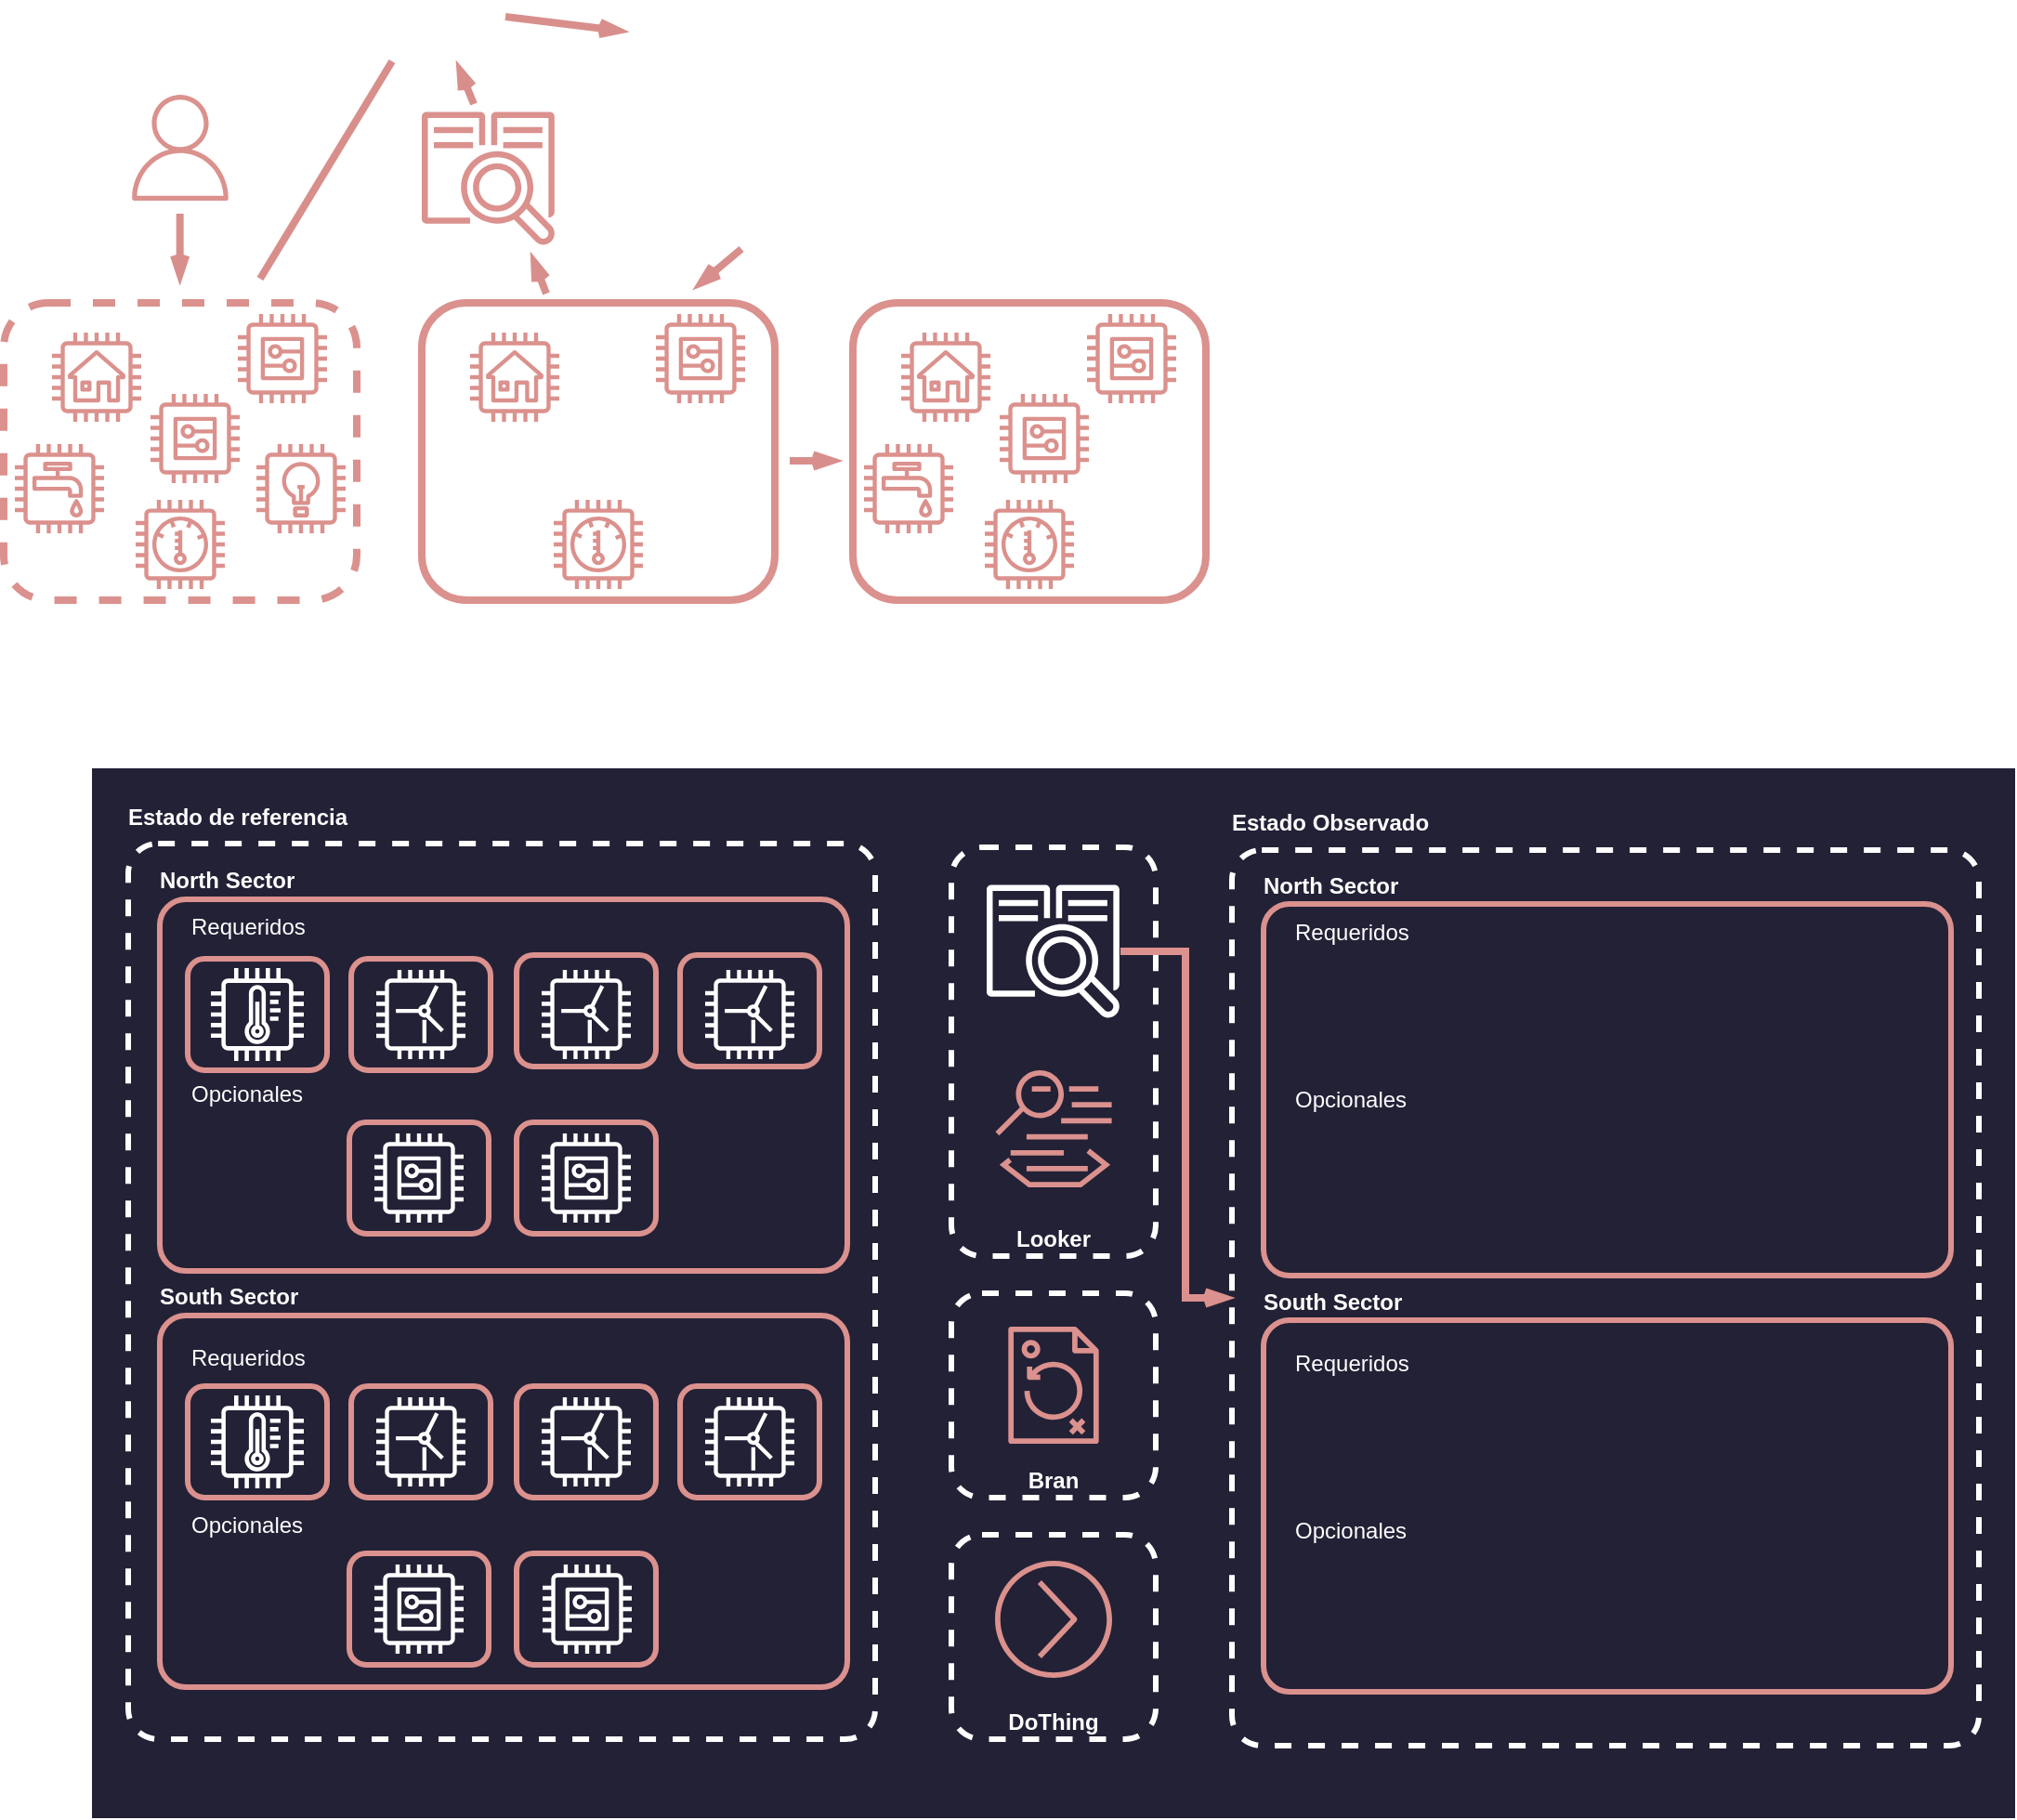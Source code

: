 <mxfile version="22.1.21" type="device">
  <diagram name="Page-1" id="UgkzKDdlbD2YLOSZ790F">
    <mxGraphModel dx="345" dy="756" grid="0" gridSize="10" guides="1" tooltips="1" connect="1" arrows="1" fold="1" page="1" pageScale="1" pageWidth="850" pageHeight="1100" math="0" shadow="0">
      <root>
        <mxCell id="0" />
        <mxCell id="1" parent="0" />
        <mxCell id="WaaS-qGKVErQEOPKYESH-2" value="" style="group;fillColor=#232136;strokeColor=#232136;strokeWidth=25;container=0;movable=0;resizable=0;rotatable=0;deletable=0;editable=0;locked=1;connectable=0;" parent="1" vertex="1" connectable="0">
          <mxGeometry x="950" y="440" width="1010" height="540" as="geometry" />
        </mxCell>
        <mxCell id="3aSCwRJMT3F2lno_R7aL-35" value="Looker" style="rounded=1;whiteSpace=wrap;html=1;dashed=1;labelBackgroundColor=none;strokeColor=#FFFFFF;strokeWidth=3;align=center;verticalAlign=bottom;fontFamily=Helvetica;fontSize=12;fontColor=#FFFFFF;fillColor=none;fontStyle=1" parent="1" vertex="1">
          <mxGeometry x="1400" y="470" width="110" height="220" as="geometry" />
        </mxCell>
        <mxCell id="3q7vbKJiPKWtNffgqGiN-1" style="edgeStyle=orthogonalEdgeStyle;rounded=0;orthogonalLoop=1;jettySize=auto;html=1;entryX=0;entryY=0.5;entryDx=0;entryDy=0;strokeWidth=4;endArrow=openThin;endFill=0;strokeColor=#DB918D;" edge="1" parent="1" source="9AoiroFoVsxQzHGqrJnJ-85" target="9AoiroFoVsxQzHGqrJnJ-2">
          <mxGeometry relative="1" as="geometry">
            <Array as="points">
              <mxPoint x="1526" y="526" />
              <mxPoint x="1526" y="713" />
            </Array>
          </mxGeometry>
        </mxCell>
        <mxCell id="9AoiroFoVsxQzHGqrJnJ-85" value="" style="sketch=0;outlineConnect=0;fontColor=#FFFFFF;gradientColor=none;fillColor=default;strokeColor=none;dashed=0;verticalLabelPosition=bottom;verticalAlign=top;align=center;html=1;fontSize=12;fontStyle=0;aspect=fixed;shape=mxgraph.aws4.application_discovery_service_aws_agentless_collector;rotation=0;container=0;flipV=0;" parent="1" vertex="1">
          <mxGeometry x="1419" y="490" width="72" height="72" as="geometry" />
        </mxCell>
        <mxCell id="3aSCwRJMT3F2lno_R7aL-1" value="" style="group" parent="1" vertex="1" connectable="0">
          <mxGeometry x="1549" y="442.5" width="404" height="511" as="geometry" />
        </mxCell>
        <mxCell id="9AoiroFoVsxQzHGqrJnJ-2" value="" style="rounded=1;whiteSpace=wrap;html=1;labelBackgroundColor=none;strokeColor=#FFFFFF;strokeWidth=3;align=left;verticalAlign=top;fontFamily=Helvetica;fontSize=12;fontColor=#FFFFFF;fillColor=none;arcSize=4;dashed=1;" parent="3aSCwRJMT3F2lno_R7aL-1" vertex="1">
          <mxGeometry x="2" y="29" width="402" height="482" as="geometry" />
        </mxCell>
        <mxCell id="9AoiroFoVsxQzHGqrJnJ-78" value="&lt;div style=&quot;text-align: center;&quot;&gt;&lt;span style=&quot;background-color: initial;&quot;&gt;&lt;b&gt;Estado Observado&lt;/b&gt;&lt;/span&gt;&lt;/div&gt;&lt;div style=&quot;text-align: center;&quot;&gt;&lt;span style=&quot;background-color: initial;&quot;&gt;&lt;b&gt;&lt;br&gt;&lt;/b&gt;&lt;/span&gt;&lt;/div&gt;" style="text;whiteSpace=wrap;html=1;fontSize=12;fontFamily=Helvetica;fontColor=#FFFFFF;container=0;" parent="3aSCwRJMT3F2lno_R7aL-1" vertex="1">
          <mxGeometry width="160" height="40" as="geometry" />
        </mxCell>
        <mxCell id="9AoiroFoVsxQzHGqrJnJ-134" value="" style="group" parent="3aSCwRJMT3F2lno_R7aL-1" vertex="1" connectable="0">
          <mxGeometry x="17" y="34" width="372" height="448" as="geometry" />
        </mxCell>
        <mxCell id="9AoiroFoVsxQzHGqrJnJ-125" value="Opcionales" style="text;html=1;strokeColor=none;fillColor=none;align=left;verticalAlign=middle;whiteSpace=wrap;rounded=0;fontSize=12;fontFamily=Helvetica;fontColor=#FFFFFF;container=0;" parent="9AoiroFoVsxQzHGqrJnJ-134" vertex="1">
          <mxGeometry x="17" y="346" width="75" height="30" as="geometry" />
        </mxCell>
        <mxCell id="9AoiroFoVsxQzHGqrJnJ-126" value="Requeridos" style="text;html=1;strokeColor=none;fillColor=none;align=left;verticalAlign=middle;whiteSpace=wrap;rounded=0;fontSize=12;fontFamily=Helvetica;fontColor=#FFFFFF;container=0;" parent="9AoiroFoVsxQzHGqrJnJ-134" vertex="1">
          <mxGeometry x="17" y="256" width="75" height="30" as="geometry" />
        </mxCell>
        <mxCell id="9AoiroFoVsxQzHGqrJnJ-127" value="" style="rounded=1;whiteSpace=wrap;html=1;labelBackgroundColor=none;strokeColor=#DB918D;strokeWidth=3;align=left;verticalAlign=top;fontFamily=Helvetica;fontSize=12;fontColor=#FFFFFF;fillColor=none;arcSize=7;container=0;" parent="9AoiroFoVsxQzHGqrJnJ-134" vertex="1">
          <mxGeometry x="2" y="248" width="370" height="200" as="geometry" />
        </mxCell>
        <mxCell id="9AoiroFoVsxQzHGqrJnJ-128" value="&lt;b style=&quot;border-color: var(--border-color); color: rgb(255, 255, 255); font-family: Helvetica; font-size: 12px; font-style: normal; font-variant-ligatures: normal; font-variant-caps: normal; letter-spacing: normal; orphans: 2; text-align: center; text-indent: 0px; text-transform: none; widows: 2; word-spacing: 0px; -webkit-text-stroke-width: 0px; text-decoration-thickness: initial; text-decoration-style: initial; text-decoration-color: initial;&quot;&gt;South Sector&lt;/b&gt;" style="text;whiteSpace=wrap;html=1;fontSize=12;fontFamily=Helvetica;fontColor=#FFFFFF;container=0;" parent="9AoiroFoVsxQzHGqrJnJ-134" vertex="1">
          <mxGeometry y="224" width="110" height="40" as="geometry" />
        </mxCell>
        <mxCell id="9AoiroFoVsxQzHGqrJnJ-129" value="" style="rounded=1;whiteSpace=wrap;html=1;labelBackgroundColor=none;strokeColor=#DB918D;strokeWidth=3;align=left;verticalAlign=top;fontFamily=Helvetica;fontSize=12;fontColor=#FFFFFF;fillColor=none;arcSize=7;container=0;" parent="9AoiroFoVsxQzHGqrJnJ-134" vertex="1">
          <mxGeometry x="2" y="24" width="370" height="200" as="geometry" />
        </mxCell>
        <mxCell id="9AoiroFoVsxQzHGqrJnJ-130" value="Opcionales" style="text;html=1;strokeColor=none;fillColor=none;align=left;verticalAlign=middle;whiteSpace=wrap;rounded=0;fontSize=12;fontFamily=Helvetica;fontColor=#FFFFFF;container=0;" parent="9AoiroFoVsxQzHGqrJnJ-134" vertex="1">
          <mxGeometry x="17" y="114" width="75" height="30" as="geometry" />
        </mxCell>
        <mxCell id="9AoiroFoVsxQzHGqrJnJ-131" value="Requeridos" style="text;html=1;strokeColor=none;fillColor=none;align=left;verticalAlign=middle;whiteSpace=wrap;rounded=0;fontSize=12;fontFamily=Helvetica;fontColor=#FFFFFF;container=0;" parent="9AoiroFoVsxQzHGqrJnJ-134" vertex="1">
          <mxGeometry x="17" y="24" width="75" height="30" as="geometry" />
        </mxCell>
        <mxCell id="9AoiroFoVsxQzHGqrJnJ-132" value="&lt;b style=&quot;border-color: var(--border-color); color: rgb(255, 255, 255); font-family: Helvetica; font-size: 12px; font-style: normal; font-variant-ligatures: normal; font-variant-caps: normal; letter-spacing: normal; orphans: 2; text-align: center; text-indent: 0px; text-transform: none; widows: 2; word-spacing: 0px; -webkit-text-stroke-width: 0px; text-decoration-thickness: initial; text-decoration-style: initial; text-decoration-color: initial;&quot;&gt;North Sector&lt;/b&gt;" style="text;whiteSpace=wrap;html=1;fontSize=12;fontFamily=Helvetica;fontColor=#FFFFFF;container=0;" parent="9AoiroFoVsxQzHGqrJnJ-134" vertex="1">
          <mxGeometry width="110" height="40" as="geometry" />
        </mxCell>
        <mxCell id="3aSCwRJMT3F2lno_R7aL-2" value="" style="group" parent="1" vertex="1" connectable="0">
          <mxGeometry x="955" y="440" width="404" height="510" as="geometry" />
        </mxCell>
        <mxCell id="WaaS-qGKVErQEOPKYESH-108" value="" style="rounded=1;whiteSpace=wrap;html=1;labelBackgroundColor=none;strokeColor=#FFFFFF;strokeWidth=3;align=left;verticalAlign=top;fontFamily=Helvetica;fontSize=12;fontColor=#FFFFFF;fillColor=none;arcSize=4;dashed=1;container=0;" parent="3aSCwRJMT3F2lno_R7aL-2" vertex="1">
          <mxGeometry x="2" y="28" width="402" height="482" as="geometry" />
        </mxCell>
        <mxCell id="WaaS-qGKVErQEOPKYESH-149" value="&lt;div style=&quot;text-align: center;&quot;&gt;&lt;span style=&quot;background-color: initial;&quot;&gt;&lt;b&gt;Estado de referencia&lt;/b&gt;&lt;/span&gt;&lt;/div&gt;" style="text;whiteSpace=wrap;html=1;fontSize=12;fontFamily=Helvetica;fontColor=#FFFFFF;container=0;" parent="3aSCwRJMT3F2lno_R7aL-2" vertex="1">
          <mxGeometry width="160" height="40" as="geometry" />
        </mxCell>
        <mxCell id="9AoiroFoVsxQzHGqrJnJ-135" value="" style="group" parent="3aSCwRJMT3F2lno_R7aL-2" vertex="1" connectable="0">
          <mxGeometry x="17" y="34" width="372" height="448" as="geometry" />
        </mxCell>
        <mxCell id="WaaS-qGKVErQEOPKYESH-105" value="&lt;b style=&quot;border-color: var(--border-color); color: rgb(255, 255, 255); font-family: Helvetica; font-size: 12px; font-style: normal; font-variant-ligatures: normal; font-variant-caps: normal; letter-spacing: normal; orphans: 2; text-align: center; text-indent: 0px; text-transform: none; widows: 2; word-spacing: 0px; -webkit-text-stroke-width: 0px; text-decoration-thickness: initial; text-decoration-style: initial; text-decoration-color: initial;&quot;&gt;North Sector&lt;/b&gt;" style="text;whiteSpace=wrap;html=1;fontSize=12;fontFamily=Helvetica;fontColor=#FFFFFF;container=0;" parent="9AoiroFoVsxQzHGqrJnJ-135" vertex="1">
          <mxGeometry width="110" height="40" as="geometry" />
        </mxCell>
        <mxCell id="WaaS-qGKVErQEOPKYESH-106" value="&lt;b style=&quot;border-color: var(--border-color); color: rgb(255, 255, 255); font-family: Helvetica; font-size: 12px; font-style: normal; font-variant-ligatures: normal; font-variant-caps: normal; letter-spacing: normal; orphans: 2; text-align: center; text-indent: 0px; text-transform: none; widows: 2; word-spacing: 0px; -webkit-text-stroke-width: 0px; text-decoration-thickness: initial; text-decoration-style: initial; text-decoration-color: initial;&quot;&gt;South Sector&lt;/b&gt;" style="text;whiteSpace=wrap;html=1;fontSize=12;fontFamily=Helvetica;fontColor=#FFFFFF;container=0;" parent="9AoiroFoVsxQzHGqrJnJ-135" vertex="1">
          <mxGeometry y="224" width="110" height="40" as="geometry" />
        </mxCell>
        <mxCell id="WaaS-qGKVErQEOPKYESH-18" value="" style="rounded=1;whiteSpace=wrap;html=1;labelBackgroundColor=none;strokeColor=#DB918D;strokeWidth=3;align=left;verticalAlign=top;fontFamily=Helvetica;fontSize=12;fontColor=#FFFFFF;fillColor=none;arcSize=7;container=0;" parent="9AoiroFoVsxQzHGqrJnJ-135" vertex="1">
          <mxGeometry x="2" y="24" width="370" height="200" as="geometry" />
        </mxCell>
        <mxCell id="WaaS-qGKVErQEOPKYESH-21" value="" style="rounded=1;whiteSpace=wrap;html=1;labelBackgroundColor=none;strokeColor=#DB918D;strokeWidth=3;align=left;verticalAlign=top;fontFamily=Helvetica;fontSize=12;fontColor=#FFFFFF;fillColor=none;container=0;" parent="9AoiroFoVsxQzHGqrJnJ-135" vertex="1">
          <mxGeometry x="194" y="144" width="75" height="60" as="geometry" />
        </mxCell>
        <mxCell id="WaaS-qGKVErQEOPKYESH-22" value="" style="rounded=1;whiteSpace=wrap;html=1;labelBackgroundColor=none;strokeColor=#DB918D;strokeWidth=3;align=left;verticalAlign=top;fontFamily=Helvetica;fontSize=12;fontColor=#FFFFFF;fillColor=none;container=0;" parent="9AoiroFoVsxQzHGqrJnJ-135" vertex="1">
          <mxGeometry x="104" y="144" width="75" height="60" as="geometry" />
        </mxCell>
        <mxCell id="WaaS-qGKVErQEOPKYESH-27" value="" style="rounded=1;whiteSpace=wrap;html=1;labelBackgroundColor=none;strokeColor=#DB918D;strokeWidth=3;align=left;verticalAlign=top;fontFamily=Helvetica;fontSize=12;fontColor=#FFFFFF;fillColor=none;container=0;" parent="9AoiroFoVsxQzHGqrJnJ-135" vertex="1">
          <mxGeometry x="105" y="56" width="75" height="60" as="geometry" />
        </mxCell>
        <mxCell id="WaaS-qGKVErQEOPKYESH-28" value="" style="rounded=1;whiteSpace=wrap;html=1;labelBackgroundColor=none;strokeColor=#DB918D;strokeWidth=3;align=left;verticalAlign=top;fontFamily=Helvetica;fontSize=12;fontColor=#FFFFFF;fillColor=none;container=0;" parent="9AoiroFoVsxQzHGqrJnJ-135" vertex="1">
          <mxGeometry x="17" y="56" width="75" height="60" as="geometry" />
        </mxCell>
        <mxCell id="WaaS-qGKVErQEOPKYESH-29" value="" style="rounded=1;whiteSpace=wrap;html=1;labelBackgroundColor=none;strokeColor=#DB918D;strokeWidth=3;align=left;verticalAlign=top;fontFamily=Helvetica;fontSize=12;fontColor=#FFFFFF;fillColor=none;container=0;" parent="9AoiroFoVsxQzHGqrJnJ-135" vertex="1">
          <mxGeometry x="194" y="54" width="75" height="60" as="geometry" />
        </mxCell>
        <mxCell id="WaaS-qGKVErQEOPKYESH-30" value="" style="rounded=1;whiteSpace=wrap;html=1;labelBackgroundColor=none;strokeColor=#DB918D;strokeWidth=3;align=left;verticalAlign=top;fontFamily=Helvetica;fontSize=12;fontColor=#FFFFFF;fillColor=none;container=0;" parent="9AoiroFoVsxQzHGqrJnJ-135" vertex="1">
          <mxGeometry x="282" y="54" width="75" height="60" as="geometry" />
        </mxCell>
        <mxCell id="WaaS-qGKVErQEOPKYESH-31" value="Requeridos" style="text;html=1;strokeColor=none;fillColor=none;align=left;verticalAlign=middle;whiteSpace=wrap;rounded=0;fontSize=12;fontFamily=Helvetica;fontColor=#FFFFFF;container=0;" parent="9AoiroFoVsxQzHGqrJnJ-135" vertex="1">
          <mxGeometry x="17" y="24" width="75" height="30" as="geometry" />
        </mxCell>
        <mxCell id="WaaS-qGKVErQEOPKYESH-32" value="Opcionales" style="text;html=1;strokeColor=none;fillColor=none;align=left;verticalAlign=middle;whiteSpace=wrap;rounded=0;fontSize=12;fontFamily=Helvetica;fontColor=#FFFFFF;container=0;" parent="9AoiroFoVsxQzHGqrJnJ-135" vertex="1">
          <mxGeometry x="17" y="114" width="75" height="30" as="geometry" />
        </mxCell>
        <mxCell id="WaaS-qGKVErQEOPKYESH-81" value="" style="sketch=0;outlineConnect=0;dashed=0;verticalLabelPosition=bottom;verticalAlign=top;align=center;html=1;fontSize=12;fontStyle=0;aspect=fixed;pointerEvents=1;shape=mxgraph.aws4.iot_thing_temperature_sensor;rounded=1;labelBackgroundColor=none;strokeWidth=3;fontFamily=Helvetica;container=0;" parent="9AoiroFoVsxQzHGqrJnJ-135" vertex="1">
          <mxGeometry x="29.5" y="61" width="50" height="50" as="geometry" />
        </mxCell>
        <mxCell id="WaaS-qGKVErQEOPKYESH-86" value="" style="sketch=0;outlineConnect=0;fontColor=#232F3E;gradientColor=none;strokeColor=#FFFFFF;fillColor=none;dashed=0;verticalLabelPosition=bottom;verticalAlign=top;align=center;html=1;fontSize=12;fontStyle=0;aspect=fixed;shape=mxgraph.aws4.resourceIcon;resIcon=mxgraph.aws4.windfarm;rounded=1;labelBackgroundColor=none;strokeWidth=3;fontFamily=Helvetica;container=0;" parent="9AoiroFoVsxQzHGqrJnJ-135" vertex="1">
          <mxGeometry x="112.5" y="56" width="60" height="60" as="geometry" />
        </mxCell>
        <mxCell id="WaaS-qGKVErQEOPKYESH-87" value="" style="sketch=0;outlineConnect=0;fontColor=#232F3E;gradientColor=none;strokeColor=#FFFFFF;fillColor=none;dashed=0;verticalLabelPosition=bottom;verticalAlign=top;align=center;html=1;fontSize=12;fontStyle=0;aspect=fixed;shape=mxgraph.aws4.resourceIcon;resIcon=mxgraph.aws4.windfarm;rounded=1;labelBackgroundColor=none;strokeWidth=3;fontFamily=Helvetica;container=0;" parent="9AoiroFoVsxQzHGqrJnJ-135" vertex="1">
          <mxGeometry x="201.5" y="56" width="60" height="60" as="geometry" />
        </mxCell>
        <mxCell id="WaaS-qGKVErQEOPKYESH-88" value="" style="sketch=0;outlineConnect=0;fontColor=#232F3E;gradientColor=none;strokeColor=#FFFFFF;fillColor=none;dashed=0;verticalLabelPosition=bottom;verticalAlign=top;align=center;html=1;fontSize=12;fontStyle=0;aspect=fixed;shape=mxgraph.aws4.resourceIcon;resIcon=mxgraph.aws4.windfarm;rounded=1;labelBackgroundColor=none;strokeWidth=3;fontFamily=Helvetica;container=0;" parent="9AoiroFoVsxQzHGqrJnJ-135" vertex="1">
          <mxGeometry x="289.5" y="56" width="60" height="60" as="geometry" />
        </mxCell>
        <mxCell id="WaaS-qGKVErQEOPKYESH-95" value="" style="sketch=0;outlineConnect=0;fontColor=#232F3E;gradientColor=none;strokeColor=#FFFFFF;fillColor=none;dashed=0;verticalLabelPosition=bottom;verticalAlign=top;align=center;html=1;fontSize=12;fontStyle=0;aspect=fixed;shape=mxgraph.aws4.resourceIcon;resIcon=mxgraph.aws4.generic;rounded=1;labelBackgroundColor=none;strokeWidth=3;fontFamily=Helvetica;container=0;" parent="9AoiroFoVsxQzHGqrJnJ-135" vertex="1">
          <mxGeometry x="111.5" y="144" width="60" height="60" as="geometry" />
        </mxCell>
        <mxCell id="WaaS-qGKVErQEOPKYESH-96" value="" style="sketch=0;outlineConnect=0;fontColor=#232F3E;gradientColor=none;strokeColor=#FFFFFF;fillColor=none;dashed=0;verticalLabelPosition=bottom;verticalAlign=top;align=center;html=1;fontSize=12;fontStyle=0;aspect=fixed;shape=mxgraph.aws4.resourceIcon;resIcon=mxgraph.aws4.generic;rounded=1;labelBackgroundColor=none;strokeWidth=3;fontFamily=Helvetica;container=0;" parent="9AoiroFoVsxQzHGqrJnJ-135" vertex="1">
          <mxGeometry x="201.5" y="144" width="60" height="60" as="geometry" />
        </mxCell>
        <mxCell id="WaaS-qGKVErQEOPKYESH-69" value="" style="rounded=1;whiteSpace=wrap;html=1;labelBackgroundColor=none;strokeColor=#DB918D;strokeWidth=3;align=left;verticalAlign=top;fontFamily=Helvetica;fontSize=12;fontColor=#FFFFFF;fillColor=none;arcSize=7;container=0;" parent="9AoiroFoVsxQzHGqrJnJ-135" vertex="1">
          <mxGeometry x="2" y="248" width="370" height="200" as="geometry" />
        </mxCell>
        <mxCell id="WaaS-qGKVErQEOPKYESH-71" value="" style="rounded=1;whiteSpace=wrap;html=1;labelBackgroundColor=none;strokeColor=#DB918D;strokeWidth=3;align=left;verticalAlign=top;fontFamily=Helvetica;fontSize=12;fontColor=#FFFFFF;fillColor=none;container=0;" parent="9AoiroFoVsxQzHGqrJnJ-135" vertex="1">
          <mxGeometry x="194" y="376" width="75" height="60" as="geometry" />
        </mxCell>
        <mxCell id="WaaS-qGKVErQEOPKYESH-72" value="" style="rounded=1;whiteSpace=wrap;html=1;labelBackgroundColor=none;strokeColor=#DB918D;strokeWidth=3;align=left;verticalAlign=top;fontFamily=Helvetica;fontSize=12;fontColor=#FFFFFF;fillColor=none;container=0;" parent="9AoiroFoVsxQzHGqrJnJ-135" vertex="1">
          <mxGeometry x="104" y="376" width="75" height="60" as="geometry" />
        </mxCell>
        <mxCell id="WaaS-qGKVErQEOPKYESH-74" value="" style="rounded=1;whiteSpace=wrap;html=1;labelBackgroundColor=none;strokeColor=#DB918D;strokeWidth=3;align=left;verticalAlign=top;fontFamily=Helvetica;fontSize=12;fontColor=#FFFFFF;fillColor=none;container=0;" parent="9AoiroFoVsxQzHGqrJnJ-135" vertex="1">
          <mxGeometry x="17" y="286" width="75" height="60" as="geometry" />
        </mxCell>
        <mxCell id="WaaS-qGKVErQEOPKYESH-75" value="" style="rounded=1;whiteSpace=wrap;html=1;labelBackgroundColor=none;strokeColor=#DB918D;strokeWidth=3;align=left;verticalAlign=top;fontFamily=Helvetica;fontSize=12;fontColor=#FFFFFF;fillColor=none;container=0;" parent="9AoiroFoVsxQzHGqrJnJ-135" vertex="1">
          <mxGeometry x="105" y="286" width="75" height="60" as="geometry" />
        </mxCell>
        <mxCell id="WaaS-qGKVErQEOPKYESH-76" value="" style="rounded=1;whiteSpace=wrap;html=1;labelBackgroundColor=none;strokeColor=#DB918D;strokeWidth=3;align=left;verticalAlign=top;fontFamily=Helvetica;fontSize=12;fontColor=#FFFFFF;fillColor=none;container=0;" parent="9AoiroFoVsxQzHGqrJnJ-135" vertex="1">
          <mxGeometry x="194" y="286" width="75" height="60" as="geometry" />
        </mxCell>
        <mxCell id="WaaS-qGKVErQEOPKYESH-77" value="" style="rounded=1;whiteSpace=wrap;html=1;labelBackgroundColor=none;strokeColor=#DB918D;strokeWidth=3;align=left;verticalAlign=top;fontFamily=Helvetica;fontSize=12;fontColor=#FFFFFF;fillColor=none;container=0;" parent="9AoiroFoVsxQzHGqrJnJ-135" vertex="1">
          <mxGeometry x="282" y="286" width="75" height="60" as="geometry" />
        </mxCell>
        <mxCell id="WaaS-qGKVErQEOPKYESH-78" value="Requeridos" style="text;html=1;strokeColor=none;fillColor=none;align=left;verticalAlign=middle;whiteSpace=wrap;rounded=0;fontSize=12;fontFamily=Helvetica;fontColor=#FFFFFF;container=0;" parent="9AoiroFoVsxQzHGqrJnJ-135" vertex="1">
          <mxGeometry x="17" y="256" width="75" height="30" as="geometry" />
        </mxCell>
        <mxCell id="WaaS-qGKVErQEOPKYESH-79" value="Opcionales" style="text;html=1;strokeColor=none;fillColor=none;align=left;verticalAlign=middle;whiteSpace=wrap;rounded=0;fontSize=12;fontFamily=Helvetica;fontColor=#FFFFFF;container=0;" parent="9AoiroFoVsxQzHGqrJnJ-135" vertex="1">
          <mxGeometry x="17" y="346" width="75" height="30" as="geometry" />
        </mxCell>
        <mxCell id="WaaS-qGKVErQEOPKYESH-84" value="" style="sketch=0;outlineConnect=0;dashed=0;verticalLabelPosition=bottom;verticalAlign=top;align=center;html=1;fontSize=12;fontStyle=0;aspect=fixed;pointerEvents=1;shape=mxgraph.aws4.iot_thing_temperature_sensor;rounded=1;labelBackgroundColor=none;strokeWidth=3;fontFamily=Helvetica;container=0;" parent="9AoiroFoVsxQzHGqrJnJ-135" vertex="1">
          <mxGeometry x="29.5" y="291" width="50" height="50" as="geometry" />
        </mxCell>
        <mxCell id="WaaS-qGKVErQEOPKYESH-89" value="" style="sketch=0;outlineConnect=0;fontColor=#232F3E;gradientColor=none;strokeColor=#FFFFFF;fillColor=none;dashed=0;verticalLabelPosition=bottom;verticalAlign=top;align=center;html=1;fontSize=12;fontStyle=0;aspect=fixed;shape=mxgraph.aws4.resourceIcon;resIcon=mxgraph.aws4.windfarm;rounded=1;labelBackgroundColor=none;strokeWidth=3;fontFamily=Helvetica;container=0;" parent="9AoiroFoVsxQzHGqrJnJ-135" vertex="1">
          <mxGeometry x="112.5" y="286" width="60" height="60" as="geometry" />
        </mxCell>
        <mxCell id="WaaS-qGKVErQEOPKYESH-90" value="" style="sketch=0;outlineConnect=0;fontColor=#232F3E;gradientColor=none;strokeColor=#FFFFFF;fillColor=none;dashed=0;verticalLabelPosition=bottom;verticalAlign=top;align=center;html=1;fontSize=12;fontStyle=0;aspect=fixed;shape=mxgraph.aws4.resourceIcon;resIcon=mxgraph.aws4.windfarm;rounded=1;labelBackgroundColor=none;strokeWidth=3;fontFamily=Helvetica;container=0;" parent="9AoiroFoVsxQzHGqrJnJ-135" vertex="1">
          <mxGeometry x="201.5" y="286" width="60" height="60" as="geometry" />
        </mxCell>
        <mxCell id="WaaS-qGKVErQEOPKYESH-91" value="" style="sketch=0;outlineConnect=0;fontColor=#232F3E;gradientColor=none;strokeColor=#FFFFFF;fillColor=none;dashed=0;verticalLabelPosition=bottom;verticalAlign=top;align=center;html=1;fontSize=12;fontStyle=0;aspect=fixed;shape=mxgraph.aws4.resourceIcon;resIcon=mxgraph.aws4.windfarm;rounded=1;labelBackgroundColor=none;strokeWidth=3;fontFamily=Helvetica;container=0;" parent="9AoiroFoVsxQzHGqrJnJ-135" vertex="1">
          <mxGeometry x="289.5" y="286" width="60" height="60" as="geometry" />
        </mxCell>
        <mxCell id="WaaS-qGKVErQEOPKYESH-98" value="" style="sketch=0;outlineConnect=0;fontColor=#232F3E;gradientColor=none;strokeColor=#FFFFFF;fillColor=none;dashed=0;verticalLabelPosition=bottom;verticalAlign=top;align=center;html=1;fontSize=12;fontStyle=0;aspect=fixed;shape=mxgraph.aws4.resourceIcon;resIcon=mxgraph.aws4.generic;rounded=1;labelBackgroundColor=none;strokeWidth=3;fontFamily=Helvetica;container=0;" parent="9AoiroFoVsxQzHGqrJnJ-135" vertex="1">
          <mxGeometry x="111.5" y="376" width="60" height="60" as="geometry" />
        </mxCell>
        <mxCell id="WaaS-qGKVErQEOPKYESH-100" value="" style="sketch=0;outlineConnect=0;fontColor=#232F3E;gradientColor=none;strokeColor=#FFFFFF;fillColor=none;dashed=0;verticalLabelPosition=bottom;verticalAlign=top;align=center;html=1;fontSize=12;fontStyle=0;aspect=fixed;shape=mxgraph.aws4.resourceIcon;resIcon=mxgraph.aws4.generic;rounded=1;labelBackgroundColor=none;strokeWidth=3;fontFamily=Helvetica;container=0;" parent="9AoiroFoVsxQzHGqrJnJ-135" vertex="1">
          <mxGeometry x="202" y="376" width="60" height="60" as="geometry" />
        </mxCell>
        <mxCell id="3aSCwRJMT3F2lno_R7aL-4" value="" style="sketch=0;outlineConnect=0;fontColor=#232F3E;gradientColor=none;fillColor=#DB918D;strokeColor=none;dashed=0;verticalLabelPosition=bottom;verticalAlign=top;align=center;html=1;fontSize=12;fontStyle=0;aspect=fixed;pointerEvents=1;shape=mxgraph.aws4.user;container=0;fillStyle=auto;" parent="1" vertex="1">
          <mxGeometry x="956.5" y="65" width="57" height="57" as="geometry" />
        </mxCell>
        <mxCell id="3aSCwRJMT3F2lno_R7aL-5" value="" style="endArrow=openThin;html=1;rounded=0;labelBackgroundColor=default;strokeColor=#D88F8C;strokeWidth=4;align=center;verticalAlign=middle;fontFamily=Helvetica;fontSize=11;fontColor=default;shape=connector;endFill=0;" parent="1" edge="1">
          <mxGeometry width="50" height="50" relative="1" as="geometry">
            <mxPoint x="984.83" y="129" as="sourcePoint" />
            <mxPoint x="984.83" y="166" as="targetPoint" />
          </mxGeometry>
        </mxCell>
        <mxCell id="3aSCwRJMT3F2lno_R7aL-6" value="" style="endArrow=none;html=1;rounded=0;labelBackgroundColor=default;strokeColor=#D88F8C;strokeWidth=4;align=center;verticalAlign=middle;fontFamily=Helvetica;fontSize=11;fontColor=default;shape=connector;" parent="1" edge="1">
          <mxGeometry width="50" height="50" relative="1" as="geometry">
            <mxPoint x="1028" y="164" as="sourcePoint" />
            <mxPoint x="1099" y="47" as="targetPoint" />
          </mxGeometry>
        </mxCell>
        <mxCell id="3aSCwRJMT3F2lno_R7aL-8" value="" style="endArrow=openThin;html=1;rounded=0;labelBackgroundColor=default;strokeColor=#D88F8C;strokeWidth=4;align=center;verticalAlign=middle;fontFamily=Helvetica;fontSize=11;fontColor=default;shape=connector;endFill=0;" parent="1" edge="1">
          <mxGeometry width="50" height="50" relative="1" as="geometry">
            <mxPoint x="1143" y="70" as="sourcePoint" />
            <mxPoint x="1134" y="48" as="targetPoint" />
          </mxGeometry>
        </mxCell>
        <mxCell id="3aSCwRJMT3F2lno_R7aL-9" value="" style="sketch=0;outlineConnect=0;fontColor=#232F3E;gradientColor=none;fillColor=#DB918D;strokeColor=none;dashed=0;verticalLabelPosition=bottom;verticalAlign=top;align=center;html=1;fontSize=12;fontStyle=0;aspect=fixed;shape=mxgraph.aws4.application_discovery_service_aws_agentless_collector;rotation=0;container=0;" parent="1" vertex="1">
          <mxGeometry x="1115" y="74" width="72" height="72" as="geometry" />
        </mxCell>
        <mxCell id="3aSCwRJMT3F2lno_R7aL-10" value="" style="sketch=0;outlineConnect=0;fontColor=#232F3E;gradientColor=none;fillColor=#DB918D;strokeColor=none;dashed=0;verticalLabelPosition=bottom;verticalAlign=top;align=center;html=1;fontSize=12;fontStyle=0;aspect=fixed;shape=mxgraph.aws4.mainframe_modernization_analyzer;rotation=0;container=0;flipV=0;" parent="1" vertex="1">
          <mxGeometry x="1423.5" y="590" width="63" height="63" as="geometry" />
        </mxCell>
        <mxCell id="3aSCwRJMT3F2lno_R7aL-11" value="" style="sketch=0;outlineConnect=0;fontColor=#232F3E;gradientColor=none;fillColor=#DB918D;strokeColor=#DB918D;dashed=0;verticalLabelPosition=bottom;verticalAlign=top;align=center;html=1;fontSize=12;fontStyle=0;aspect=fixed;pointerEvents=1;shape=mxgraph.aws4.backup_plan;fontFamily=Helvetica;container=0;rotation=0;flipV=0;" parent="1" vertex="1">
          <mxGeometry x="1423.5" y="728" width="63" height="63" as="geometry" />
        </mxCell>
        <mxCell id="3aSCwRJMT3F2lno_R7aL-12" value="" style="endArrow=openThin;html=1;rounded=0;labelBackgroundColor=default;strokeColor=#D88F8C;strokeWidth=4;align=center;verticalAlign=middle;fontFamily=Helvetica;fontSize=11;fontColor=default;shape=connector;endFill=0;" parent="1" edge="1">
          <mxGeometry width="50" height="50" relative="1" as="geometry">
            <mxPoint x="1182" y="172" as="sourcePoint" />
            <mxPoint x="1174" y="151" as="targetPoint" />
          </mxGeometry>
        </mxCell>
        <mxCell id="3aSCwRJMT3F2lno_R7aL-13" value="" style="endArrow=none;html=1;rounded=0;labelBackgroundColor=default;strokeColor=#D88F8C;strokeWidth=4;align=center;verticalAlign=middle;fontFamily=Helvetica;fontSize=11;fontColor=default;shape=connector;endFill=0;startArrow=openThin;startFill=0;" parent="1" edge="1">
          <mxGeometry width="50" height="50" relative="1" as="geometry">
            <mxPoint x="1225" y="31" as="sourcePoint" />
            <mxPoint x="1160" y="23" as="targetPoint" />
          </mxGeometry>
        </mxCell>
        <mxCell id="3aSCwRJMT3F2lno_R7aL-15" value="" style="endArrow=openThin;html=1;rounded=0;labelBackgroundColor=default;strokeColor=#D88F8C;strokeWidth=4;align=center;verticalAlign=middle;fontFamily=Helvetica;fontSize=11;fontColor=default;shape=connector;endFill=0;" parent="1" edge="1">
          <mxGeometry width="50" height="50" relative="1" as="geometry">
            <mxPoint x="1313" y="262" as="sourcePoint" />
            <mxPoint x="1340" y="262" as="targetPoint" />
          </mxGeometry>
        </mxCell>
        <mxCell id="3aSCwRJMT3F2lno_R7aL-16" value="" style="endArrow=none;html=1;rounded=0;labelBackgroundColor=default;strokeColor=#D88F8C;strokeWidth=4;align=center;verticalAlign=middle;fontFamily=Helvetica;fontSize=11;fontColor=default;shape=connector;startArrow=openThin;startFill=0;" parent="1" edge="1">
          <mxGeometry width="50" height="50" relative="1" as="geometry">
            <mxPoint x="1262" y="169" as="sourcePoint" />
            <mxPoint x="1287" y="148" as="targetPoint" />
          </mxGeometry>
        </mxCell>
        <mxCell id="3aSCwRJMT3F2lno_R7aL-17" value="" style="group;strokeColor=#DB918D;rounded=1;strokeWidth=4;container=0;" parent="1" vertex="1" connectable="0">
          <mxGeometry x="1115" y="177" width="190" height="160" as="geometry" />
        </mxCell>
        <mxCell id="3aSCwRJMT3F2lno_R7aL-18" value="" style="sketch=0;outlineConnect=0;fontColor=#232F3E;gradientColor=none;strokeColor=#DB918D;fillColor=none;dashed=0;verticalLabelPosition=bottom;verticalAlign=top;align=center;html=1;fontSize=12;fontStyle=0;aspect=fixed;shape=mxgraph.aws4.resourceIcon;resIcon=mxgraph.aws4.house;fontFamily=Helvetica;container=0;" parent="1" vertex="1">
          <mxGeometry x="1135" y="187" width="60" height="60" as="geometry" />
        </mxCell>
        <mxCell id="3aSCwRJMT3F2lno_R7aL-19" value="" style="sketch=0;outlineConnect=0;fontColor=#232F3E;gradientColor=none;strokeColor=#DB918D;fillColor=none;dashed=0;verticalLabelPosition=bottom;verticalAlign=top;align=center;html=1;fontSize=12;fontStyle=0;aspect=fixed;shape=mxgraph.aws4.resourceIcon;resIcon=mxgraph.aws4.thermostat;fontFamily=Helvetica;container=0;" parent="1" vertex="1">
          <mxGeometry x="1180" y="277" width="60" height="60" as="geometry" />
        </mxCell>
        <mxCell id="3aSCwRJMT3F2lno_R7aL-20" value="" style="sketch=0;outlineConnect=0;fontColor=#232F3E;gradientColor=none;strokeColor=#DB918D;fillColor=none;dashed=0;verticalLabelPosition=bottom;verticalAlign=top;align=center;html=1;fontSize=12;fontStyle=0;aspect=fixed;shape=mxgraph.aws4.resourceIcon;resIcon=mxgraph.aws4.generic;fontFamily=Helvetica;container=0;" parent="1" vertex="1">
          <mxGeometry x="1235" y="177" width="60" height="60" as="geometry" />
        </mxCell>
        <mxCell id="3aSCwRJMT3F2lno_R7aL-21" value="" style="group;strokeColor=#DB918D;rounded=1;strokeWidth=4;container=0;dashed=1;" parent="1" vertex="1" connectable="0">
          <mxGeometry x="890" y="177" width="190" height="160" as="geometry" />
        </mxCell>
        <mxCell id="3aSCwRJMT3F2lno_R7aL-22" value="" style="sketch=0;outlineConnect=0;fontColor=#232F3E;gradientColor=none;strokeColor=#DB918D;fillColor=none;dashed=0;verticalLabelPosition=bottom;verticalAlign=top;align=center;html=1;fontSize=12;fontStyle=0;aspect=fixed;shape=mxgraph.aws4.resourceIcon;resIcon=mxgraph.aws4.lightbulb;fontFamily=Helvetica;container=0;" parent="1" vertex="1">
          <mxGeometry x="1020" y="247" width="60" height="60" as="geometry" />
        </mxCell>
        <mxCell id="3aSCwRJMT3F2lno_R7aL-23" value="" style="sketch=0;outlineConnect=0;fontColor=#232F3E;gradientColor=none;strokeColor=#DB918D;fillColor=none;dashed=0;verticalLabelPosition=bottom;verticalAlign=top;align=center;html=1;fontSize=12;fontStyle=0;aspect=fixed;shape=mxgraph.aws4.resourceIcon;resIcon=mxgraph.aws4.house;fontFamily=Helvetica;container=0;" parent="1" vertex="1">
          <mxGeometry x="910" y="187" width="60" height="60" as="geometry" />
        </mxCell>
        <mxCell id="3aSCwRJMT3F2lno_R7aL-24" value="" style="sketch=0;outlineConnect=0;fontColor=#232F3E;gradientColor=none;strokeColor=#DB918D;fillColor=none;dashed=0;verticalLabelPosition=bottom;verticalAlign=top;align=center;html=1;fontSize=12;fontStyle=0;aspect=fixed;shape=mxgraph.aws4.resourceIcon;resIcon=mxgraph.aws4.thermostat;fontFamily=Helvetica;container=0;" parent="1" vertex="1">
          <mxGeometry x="955" y="277" width="60" height="60" as="geometry" />
        </mxCell>
        <mxCell id="3aSCwRJMT3F2lno_R7aL-25" value="" style="sketch=0;outlineConnect=0;fontColor=#232F3E;gradientColor=none;strokeColor=#DB918D;fillColor=none;dashed=0;verticalLabelPosition=bottom;verticalAlign=top;align=center;html=1;fontSize=12;fontStyle=0;aspect=fixed;shape=mxgraph.aws4.resourceIcon;resIcon=mxgraph.aws4.generic;fontFamily=Helvetica;container=0;" parent="1" vertex="1">
          <mxGeometry x="1010" y="177" width="60" height="60" as="geometry" />
        </mxCell>
        <mxCell id="3aSCwRJMT3F2lno_R7aL-26" value="" style="sketch=0;outlineConnect=0;fontColor=#232F3E;gradientColor=none;strokeColor=#DB918D;fillColor=none;dashed=0;verticalLabelPosition=bottom;verticalAlign=top;align=center;html=1;fontSize=12;fontStyle=0;aspect=fixed;shape=mxgraph.aws4.resourceIcon;resIcon=mxgraph.aws4.utility;fontFamily=Helvetica;container=0;" parent="1" vertex="1">
          <mxGeometry x="890" y="247" width="60" height="60" as="geometry" />
        </mxCell>
        <mxCell id="3aSCwRJMT3F2lno_R7aL-27" value="" style="sketch=0;outlineConnect=0;fontColor=#232F3E;gradientColor=none;strokeColor=#DB918D;fillColor=none;dashed=0;verticalLabelPosition=bottom;verticalAlign=top;align=center;html=1;fontSize=12;fontStyle=0;aspect=fixed;shape=mxgraph.aws4.resourceIcon;resIcon=mxgraph.aws4.generic;fontFamily=Helvetica;container=0;" parent="1" vertex="1">
          <mxGeometry x="963" y="220" width="60" height="60" as="geometry" />
        </mxCell>
        <mxCell id="3aSCwRJMT3F2lno_R7aL-28" value="" style="group;strokeColor=#DB918D;rounded=1;strokeWidth=4;container=0;" parent="1" vertex="1" connectable="0">
          <mxGeometry x="1347" y="177" width="190" height="160" as="geometry" />
        </mxCell>
        <mxCell id="3aSCwRJMT3F2lno_R7aL-29" value="" style="sketch=0;outlineConnect=0;fontColor=#232F3E;gradientColor=none;strokeColor=#DB918D;fillColor=none;dashed=0;verticalLabelPosition=bottom;verticalAlign=top;align=center;html=1;fontSize=12;fontStyle=0;aspect=fixed;shape=mxgraph.aws4.resourceIcon;resIcon=mxgraph.aws4.house;fontFamily=Helvetica;container=0;" parent="1" vertex="1">
          <mxGeometry x="1367" y="187" width="60" height="60" as="geometry" />
        </mxCell>
        <mxCell id="3aSCwRJMT3F2lno_R7aL-30" value="" style="sketch=0;outlineConnect=0;fontColor=#232F3E;gradientColor=none;strokeColor=#DB918D;fillColor=none;dashed=0;verticalLabelPosition=bottom;verticalAlign=top;align=center;html=1;fontSize=12;fontStyle=0;aspect=fixed;shape=mxgraph.aws4.resourceIcon;resIcon=mxgraph.aws4.thermostat;fontFamily=Helvetica;container=0;" parent="1" vertex="1">
          <mxGeometry x="1412" y="277" width="60" height="60" as="geometry" />
        </mxCell>
        <mxCell id="3aSCwRJMT3F2lno_R7aL-31" value="" style="sketch=0;outlineConnect=0;fontColor=#232F3E;gradientColor=none;strokeColor=#DB918D;fillColor=none;dashed=0;verticalLabelPosition=bottom;verticalAlign=top;align=center;html=1;fontSize=12;fontStyle=0;aspect=fixed;shape=mxgraph.aws4.resourceIcon;resIcon=mxgraph.aws4.generic;fontFamily=Helvetica;container=0;" parent="1" vertex="1">
          <mxGeometry x="1467" y="177" width="60" height="60" as="geometry" />
        </mxCell>
        <mxCell id="3aSCwRJMT3F2lno_R7aL-32" value="" style="sketch=0;outlineConnect=0;fontColor=#232F3E;gradientColor=none;strokeColor=#DB918D;fillColor=none;dashed=0;verticalLabelPosition=bottom;verticalAlign=top;align=center;html=1;fontSize=12;fontStyle=0;aspect=fixed;shape=mxgraph.aws4.resourceIcon;resIcon=mxgraph.aws4.utility;fontFamily=Helvetica;container=0;" parent="1" vertex="1">
          <mxGeometry x="1347" y="247" width="60" height="60" as="geometry" />
        </mxCell>
        <mxCell id="3aSCwRJMT3F2lno_R7aL-33" value="" style="sketch=0;outlineConnect=0;fontColor=#232F3E;gradientColor=none;strokeColor=#DB918D;fillColor=none;dashed=0;verticalLabelPosition=bottom;verticalAlign=top;align=center;html=1;fontSize=12;fontStyle=0;aspect=fixed;shape=mxgraph.aws4.resourceIcon;resIcon=mxgraph.aws4.generic;fontFamily=Helvetica;container=0;" parent="1" vertex="1">
          <mxGeometry x="1420" y="220" width="60" height="60" as="geometry" />
        </mxCell>
        <mxCell id="3aSCwRJMT3F2lno_R7aL-37" value="DoThing" style="rounded=1;whiteSpace=wrap;html=1;dashed=1;labelBackgroundColor=none;strokeColor=#FFFFFF;strokeWidth=3;align=center;verticalAlign=bottom;fontFamily=Helvetica;fontSize=12;fontColor=#FFFFFF;fillColor=none;fontStyle=1" parent="1" vertex="1">
          <mxGeometry x="1400" y="840" width="110" height="110" as="geometry" />
        </mxCell>
        <mxCell id="3aSCwRJMT3F2lno_R7aL-36" value="Bran" style="rounded=1;whiteSpace=wrap;html=1;dashed=1;labelBackgroundColor=none;strokeColor=#FFFFFF;strokeWidth=3;align=center;verticalAlign=bottom;fontFamily=Helvetica;fontSize=12;fontColor=#FFFFFF;fillColor=none;fontStyle=1" parent="1" vertex="1">
          <mxGeometry x="1400" y="710" width="110" height="110" as="geometry" />
        </mxCell>
        <mxCell id="3aSCwRJMT3F2lno_R7aL-7" value="" style="sketch=0;outlineConnect=0;fontColor=#232F3E;gradientColor=none;fillColor=#DB918D;strokeColor=#DB918D;dashed=0;verticalLabelPosition=bottom;verticalAlign=top;align=center;html=1;fontSize=12;fontStyle=0;aspect=fixed;pointerEvents=1;shape=mxgraph.aws4.action;fontFamily=Helvetica;container=0;rotation=0;flipV=0;" parent="1" vertex="1">
          <mxGeometry x="1423.5" y="854" width="63" height="63" as="geometry" />
        </mxCell>
      </root>
    </mxGraphModel>
  </diagram>
</mxfile>
